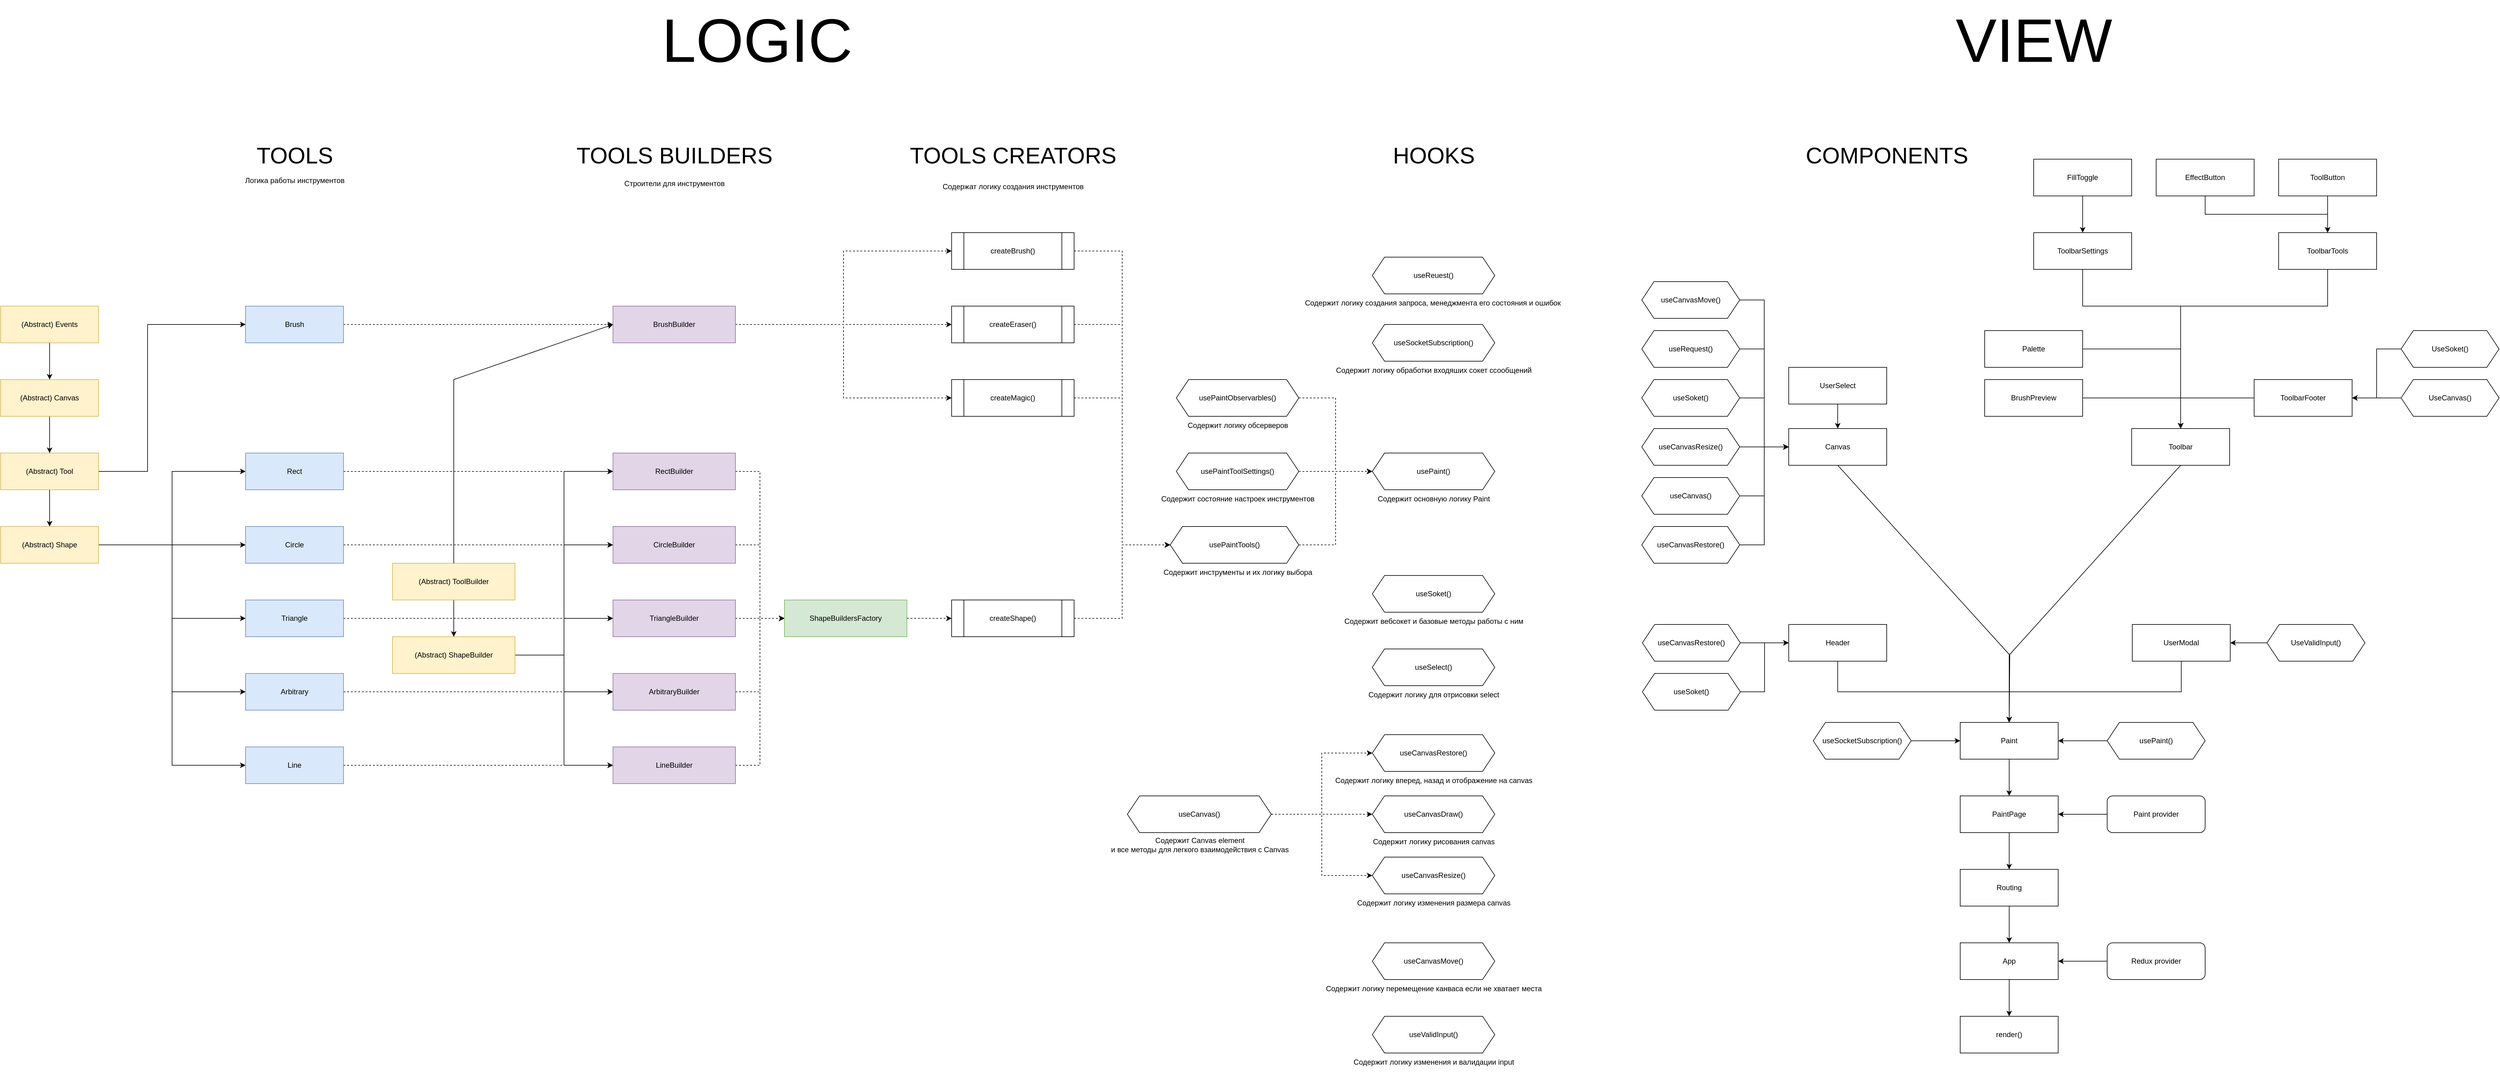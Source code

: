 <mxfile version="21.1.2" type="device">
  <diagram id="FnZsY2ouUx1naVuJApv_" name="Страница 1">
    <mxGraphModel dx="7075" dy="2866" grid="1" gridSize="10" guides="1" tooltips="1" connect="1" arrows="1" fold="1" page="1" pageScale="1" pageWidth="827" pageHeight="1169" math="0" shadow="0">
      <root>
        <mxCell id="0" />
        <mxCell id="1" parent="0" />
        <mxCell id="IbeQ15tzsARgZr68g3Qt-141" style="edgeStyle=orthogonalEdgeStyle;rounded=0;orthogonalLoop=1;jettySize=auto;html=1;exitX=1;exitY=0.5;exitDx=0;exitDy=0;entryX=0;entryY=0.5;entryDx=0;entryDy=0;dashed=1;" parent="1" source="IbeQ15tzsARgZr68g3Qt-127" target="IbeQ15tzsARgZr68g3Qt-86" edge="1">
          <mxGeometry relative="1" as="geometry" />
        </mxCell>
        <mxCell id="IbeQ15tzsARgZr68g3Qt-138" style="edgeStyle=orthogonalEdgeStyle;rounded=0;orthogonalLoop=1;jettySize=auto;html=1;entryX=0;entryY=0.5;entryDx=0;entryDy=0;dashed=1;" parent="1" source="IbeQ15tzsARgZr68g3Qt-126" target="IbeQ15tzsARgZr68g3Qt-77" edge="1">
          <mxGeometry relative="1" as="geometry" />
        </mxCell>
        <mxCell id="cklBy7s0651ejE6oJS3A-5" style="edgeStyle=orthogonalEdgeStyle;rounded=0;orthogonalLoop=1;jettySize=auto;html=1;entryX=0.5;entryY=0;entryDx=0;entryDy=0;" parent="1" source="cklBy7s0651ejE6oJS3A-1" target="cklBy7s0651ejE6oJS3A-4" edge="1">
          <mxGeometry relative="1" as="geometry" />
        </mxCell>
        <mxCell id="cklBy7s0651ejE6oJS3A-1" value="App" style="rounded=0;whiteSpace=wrap;html=1;" parent="1" vertex="1">
          <mxGeometry x="-520" y="920" width="160" height="60" as="geometry" />
        </mxCell>
        <mxCell id="cklBy7s0651ejE6oJS3A-4" value="render()" style="rounded=0;whiteSpace=wrap;html=1;" parent="1" vertex="1">
          <mxGeometry x="-520" y="1040" width="160" height="60" as="geometry" />
        </mxCell>
        <mxCell id="cklBy7s0651ejE6oJS3A-7" style="edgeStyle=orthogonalEdgeStyle;rounded=0;orthogonalLoop=1;jettySize=auto;html=1;entryX=0.5;entryY=0;entryDx=0;entryDy=0;" parent="1" source="cklBy7s0651ejE6oJS3A-6" target="cklBy7s0651ejE6oJS3A-1" edge="1">
          <mxGeometry relative="1" as="geometry" />
        </mxCell>
        <mxCell id="cklBy7s0651ejE6oJS3A-6" value="Routing" style="rounded=0;whiteSpace=wrap;html=1;" parent="1" vertex="1">
          <mxGeometry x="-520" y="800" width="160" height="60" as="geometry" />
        </mxCell>
        <mxCell id="cklBy7s0651ejE6oJS3A-9" style="edgeStyle=orthogonalEdgeStyle;rounded=0;orthogonalLoop=1;jettySize=auto;html=1;entryX=0.5;entryY=0;entryDx=0;entryDy=0;" parent="1" source="cklBy7s0651ejE6oJS3A-8" target="cklBy7s0651ejE6oJS3A-6" edge="1">
          <mxGeometry relative="1" as="geometry" />
        </mxCell>
        <mxCell id="cklBy7s0651ejE6oJS3A-8" value="PaintPage" style="rounded=0;whiteSpace=wrap;html=1;" parent="1" vertex="1">
          <mxGeometry x="-520" y="680" width="160" height="60" as="geometry" />
        </mxCell>
        <mxCell id="cklBy7s0651ejE6oJS3A-11" style="edgeStyle=orthogonalEdgeStyle;rounded=0;orthogonalLoop=1;jettySize=auto;html=1;entryX=1;entryY=0.5;entryDx=0;entryDy=0;" parent="1" source="cklBy7s0651ejE6oJS3A-10" target="cklBy7s0651ejE6oJS3A-1" edge="1">
          <mxGeometry relative="1" as="geometry" />
        </mxCell>
        <mxCell id="cklBy7s0651ejE6oJS3A-10" value="Redux provider" style="rounded=1;whiteSpace=wrap;html=1;" parent="1" vertex="1">
          <mxGeometry x="-280" y="920" width="160" height="60" as="geometry" />
        </mxCell>
        <mxCell id="cklBy7s0651ejE6oJS3A-13" style="edgeStyle=orthogonalEdgeStyle;rounded=0;orthogonalLoop=1;jettySize=auto;html=1;entryX=1;entryY=0.5;entryDx=0;entryDy=0;" parent="1" source="cklBy7s0651ejE6oJS3A-12" target="cklBy7s0651ejE6oJS3A-8" edge="1">
          <mxGeometry relative="1" as="geometry" />
        </mxCell>
        <mxCell id="cklBy7s0651ejE6oJS3A-12" value="Paint provider" style="rounded=1;whiteSpace=wrap;html=1;" parent="1" vertex="1">
          <mxGeometry x="-280" y="680" width="160" height="60" as="geometry" />
        </mxCell>
        <mxCell id="cklBy7s0651ejE6oJS3A-18" style="edgeStyle=orthogonalEdgeStyle;rounded=0;orthogonalLoop=1;jettySize=auto;html=1;entryX=0.5;entryY=0;entryDx=0;entryDy=0;" parent="1" source="cklBy7s0651ejE6oJS3A-17" target="cklBy7s0651ejE6oJS3A-8" edge="1">
          <mxGeometry relative="1" as="geometry" />
        </mxCell>
        <mxCell id="cklBy7s0651ejE6oJS3A-17" value="Paint" style="rounded=0;whiteSpace=wrap;html=1;" parent="1" vertex="1">
          <mxGeometry x="-520" y="560" width="160" height="60" as="geometry" />
        </mxCell>
        <mxCell id="cklBy7s0651ejE6oJS3A-21" style="edgeStyle=orthogonalEdgeStyle;rounded=0;orthogonalLoop=1;jettySize=auto;html=1;entryX=1;entryY=0.5;entryDx=0;entryDy=0;" parent="1" source="cklBy7s0651ejE6oJS3A-20" target="cklBy7s0651ejE6oJS3A-17" edge="1">
          <mxGeometry relative="1" as="geometry" />
        </mxCell>
        <mxCell id="cklBy7s0651ejE6oJS3A-20" value="usePaint()" style="shape=hexagon;perimeter=hexagonPerimeter2;whiteSpace=wrap;html=1;fixedSize=1;" parent="1" vertex="1">
          <mxGeometry x="-280" y="560" width="160" height="60" as="geometry" />
        </mxCell>
        <mxCell id="cklBy7s0651ejE6oJS3A-28" style="edgeStyle=orthogonalEdgeStyle;rounded=0;orthogonalLoop=1;jettySize=auto;html=1;exitX=0.5;exitY=1;exitDx=0;exitDy=0;entryX=0.5;entryY=0;entryDx=0;entryDy=0;" parent="1" source="cklBy7s0651ejE6oJS3A-22" target="cklBy7s0651ejE6oJS3A-17" edge="1">
          <mxGeometry relative="1" as="geometry" />
        </mxCell>
        <mxCell id="cklBy7s0651ejE6oJS3A-22" value="Header" style="rounded=0;whiteSpace=wrap;html=1;" parent="1" vertex="1">
          <mxGeometry x="-800" y="400" width="160" height="60" as="geometry" />
        </mxCell>
        <mxCell id="cklBy7s0651ejE6oJS3A-23" value="Canvas" style="rounded=0;whiteSpace=wrap;html=1;" parent="1" vertex="1">
          <mxGeometry x="-800" y="80" width="160" height="60" as="geometry" />
        </mxCell>
        <mxCell id="cklBy7s0651ejE6oJS3A-24" value="Toolbar" style="rounded=0;whiteSpace=wrap;html=1;" parent="1" vertex="1">
          <mxGeometry x="-240" y="80" width="160" height="60" as="geometry" />
        </mxCell>
        <mxCell id="cklBy7s0651ejE6oJS3A-31" style="edgeStyle=orthogonalEdgeStyle;rounded=0;orthogonalLoop=1;jettySize=auto;html=1;exitX=0.5;exitY=1;exitDx=0;exitDy=0;entryX=0.5;entryY=0;entryDx=0;entryDy=0;" parent="1" source="cklBy7s0651ejE6oJS3A-25" target="cklBy7s0651ejE6oJS3A-17" edge="1">
          <mxGeometry relative="1" as="geometry" />
        </mxCell>
        <mxCell id="cklBy7s0651ejE6oJS3A-25" value="UserModal" style="rounded=0;whiteSpace=wrap;html=1;" parent="1" vertex="1">
          <mxGeometry x="-239" y="400" width="160" height="60" as="geometry" />
        </mxCell>
        <mxCell id="cklBy7s0651ejE6oJS3A-33" style="edgeStyle=orthogonalEdgeStyle;rounded=0;orthogonalLoop=1;jettySize=auto;html=1;exitX=1;exitY=0.5;exitDx=0;exitDy=0;entryX=0;entryY=0.5;entryDx=0;entryDy=0;" parent="1" source="cklBy7s0651ejE6oJS3A-32" target="cklBy7s0651ejE6oJS3A-22" edge="1">
          <mxGeometry relative="1" as="geometry" />
        </mxCell>
        <mxCell id="cklBy7s0651ejE6oJS3A-32" value="useSoket()" style="shape=hexagon;perimeter=hexagonPerimeter2;whiteSpace=wrap;html=1;fixedSize=1;" parent="1" vertex="1">
          <mxGeometry x="-1039" y="480" width="160" height="60" as="geometry" />
        </mxCell>
        <mxCell id="cklBy7s0651ejE6oJS3A-36" style="edgeStyle=orthogonalEdgeStyle;rounded=0;orthogonalLoop=1;jettySize=auto;html=1;exitX=1;exitY=0.5;exitDx=0;exitDy=0;entryX=0;entryY=0.5;entryDx=0;entryDy=0;" parent="1" source="cklBy7s0651ejE6oJS3A-35" target="cklBy7s0651ejE6oJS3A-22" edge="1">
          <mxGeometry relative="1" as="geometry" />
        </mxCell>
        <mxCell id="cklBy7s0651ejE6oJS3A-35" value="useCanvasRestore()" style="shape=hexagon;perimeter=hexagonPerimeter2;whiteSpace=wrap;html=1;fixedSize=1;" parent="1" vertex="1">
          <mxGeometry x="-1039" y="400" width="160" height="60" as="geometry" />
        </mxCell>
        <mxCell id="cklBy7s0651ejE6oJS3A-40" style="edgeStyle=orthogonalEdgeStyle;rounded=0;orthogonalLoop=1;jettySize=auto;html=1;exitX=0;exitY=0.5;exitDx=0;exitDy=0;entryX=1;entryY=0.5;entryDx=0;entryDy=0;" parent="1" source="cklBy7s0651ejE6oJS3A-39" target="cklBy7s0651ejE6oJS3A-25" edge="1">
          <mxGeometry relative="1" as="geometry" />
        </mxCell>
        <mxCell id="cklBy7s0651ejE6oJS3A-39" value="UseValidInput()" style="shape=hexagon;perimeter=hexagonPerimeter2;whiteSpace=wrap;html=1;fixedSize=1;" parent="1" vertex="1">
          <mxGeometry x="-19" y="400" width="160" height="60" as="geometry" />
        </mxCell>
        <mxCell id="cklBy7s0651ejE6oJS3A-43" value="useSoket()" style="shape=hexagon;perimeter=hexagonPerimeter2;whiteSpace=wrap;html=1;fixedSize=1;" parent="1" vertex="1">
          <mxGeometry x="-1480" y="320" width="200" height="60" as="geometry" />
        </mxCell>
        <mxCell id="cklBy7s0651ejE6oJS3A-45" value="Содержит вебсокет и базовые методы работы с ним" style="text;html=1;align=center;verticalAlign=middle;resizable=0;points=[];autosize=1;strokeColor=none;fillColor=none;" parent="1" vertex="1">
          <mxGeometry x="-1540" y="380" width="320" height="30" as="geometry" />
        </mxCell>
        <mxCell id="cklBy7s0651ejE6oJS3A-55" style="edgeStyle=orthogonalEdgeStyle;rounded=0;orthogonalLoop=1;jettySize=auto;html=1;exitX=1;exitY=0.5;exitDx=0;exitDy=0;entryX=0;entryY=0.5;entryDx=0;entryDy=0;dashed=1;" parent="1" source="cklBy7s0651ejE6oJS3A-46" target="cklBy7s0651ejE6oJS3A-49" edge="1">
          <mxGeometry relative="1" as="geometry" />
        </mxCell>
        <mxCell id="cklBy7s0651ejE6oJS3A-56" style="edgeStyle=orthogonalEdgeStyle;rounded=0;orthogonalLoop=1;jettySize=auto;html=1;exitX=1;exitY=0.5;exitDx=0;exitDy=0;entryX=0;entryY=0.5;entryDx=0;entryDy=0;dashed=1;" parent="1" source="cklBy7s0651ejE6oJS3A-46" target="cklBy7s0651ejE6oJS3A-51" edge="1">
          <mxGeometry relative="1" as="geometry" />
        </mxCell>
        <mxCell id="cklBy7s0651ejE6oJS3A-57" style="edgeStyle=orthogonalEdgeStyle;rounded=0;orthogonalLoop=1;jettySize=auto;html=1;exitX=1;exitY=0.5;exitDx=0;exitDy=0;entryX=0;entryY=0.5;entryDx=0;entryDy=0;dashed=1;" parent="1" source="cklBy7s0651ejE6oJS3A-46" target="cklBy7s0651ejE6oJS3A-53" edge="1">
          <mxGeometry relative="1" as="geometry" />
        </mxCell>
        <mxCell id="cklBy7s0651ejE6oJS3A-46" value="useCanvas()" style="shape=hexagon;perimeter=hexagonPerimeter2;whiteSpace=wrap;html=1;fixedSize=1;" parent="1" vertex="1">
          <mxGeometry x="-1880" y="680" width="235" height="60" as="geometry" />
        </mxCell>
        <mxCell id="cklBy7s0651ejE6oJS3A-47" value="Содержит Canvas element&lt;br&gt;и все методы для легкого взаимодействия с Canvas" style="text;html=1;align=center;verticalAlign=middle;resizable=0;points=[];autosize=1;strokeColor=none;fillColor=none;" parent="1" vertex="1">
          <mxGeometry x="-1917.5" y="740" width="310" height="40" as="geometry" />
        </mxCell>
        <mxCell id="cklBy7s0651ejE6oJS3A-49" value="useCanvasRestore()" style="shape=hexagon;perimeter=hexagonPerimeter2;whiteSpace=wrap;html=1;fixedSize=1;" parent="1" vertex="1">
          <mxGeometry x="-1480" y="580" width="200" height="60" as="geometry" />
        </mxCell>
        <mxCell id="cklBy7s0651ejE6oJS3A-50" value="Содержит логику вперед, назад и отображение на canvas" style="text;html=1;align=center;verticalAlign=middle;resizable=0;points=[];autosize=1;strokeColor=none;fillColor=none;" parent="1" vertex="1">
          <mxGeometry x="-1555" y="640" width="350" height="30" as="geometry" />
        </mxCell>
        <mxCell id="cklBy7s0651ejE6oJS3A-51" value="useCanvasDraw()" style="shape=hexagon;perimeter=hexagonPerimeter2;whiteSpace=wrap;html=1;fixedSize=1;" parent="1" vertex="1">
          <mxGeometry x="-1480" y="680" width="200" height="60" as="geometry" />
        </mxCell>
        <mxCell id="cklBy7s0651ejE6oJS3A-52" value="Содержит логику рисования canvas" style="text;html=1;align=center;verticalAlign=middle;resizable=0;points=[];autosize=1;strokeColor=none;fillColor=none;" parent="1" vertex="1">
          <mxGeometry x="-1490" y="740" width="220" height="30" as="geometry" />
        </mxCell>
        <mxCell id="cklBy7s0651ejE6oJS3A-53" value="useCanvasResize()" style="shape=hexagon;perimeter=hexagonPerimeter2;whiteSpace=wrap;html=1;fixedSize=1;" parent="1" vertex="1">
          <mxGeometry x="-1480" y="780" width="200" height="60" as="geometry" />
        </mxCell>
        <mxCell id="cklBy7s0651ejE6oJS3A-54" value="Содержит логику изменения размера canvas" style="text;html=1;align=center;verticalAlign=middle;resizable=0;points=[];autosize=1;strokeColor=none;fillColor=none;" parent="1" vertex="1">
          <mxGeometry x="-1515" y="840" width="270" height="30" as="geometry" />
        </mxCell>
        <mxCell id="cklBy7s0651ejE6oJS3A-58" value="useCanvasMove()" style="shape=hexagon;perimeter=hexagonPerimeter2;whiteSpace=wrap;html=1;fixedSize=1;" parent="1" vertex="1">
          <mxGeometry x="-1480" y="920" width="200" height="60" as="geometry" />
        </mxCell>
        <mxCell id="cklBy7s0651ejE6oJS3A-59" value="Содержит логику перемещение канваса если не хватает места" style="text;html=1;align=center;verticalAlign=middle;resizable=0;points=[];autosize=1;strokeColor=none;fillColor=none;" parent="1" vertex="1">
          <mxGeometry x="-1570" y="980" width="380" height="30" as="geometry" />
        </mxCell>
        <mxCell id="cklBy7s0651ejE6oJS3A-60" value="useSelect()" style="shape=hexagon;perimeter=hexagonPerimeter2;whiteSpace=wrap;html=1;fixedSize=1;" parent="1" vertex="1">
          <mxGeometry x="-1480" y="440" width="200" height="60" as="geometry" />
        </mxCell>
        <mxCell id="cklBy7s0651ejE6oJS3A-61" value="Содержит логику для отрисовки select" style="text;html=1;align=center;verticalAlign=middle;resizable=0;points=[];autosize=1;strokeColor=none;fillColor=none;" parent="1" vertex="1">
          <mxGeometry x="-1500" y="500" width="240" height="30" as="geometry" />
        </mxCell>
        <mxCell id="IbeQ15tzsARgZr68g3Qt-2" value="usePaint()" style="shape=hexagon;perimeter=hexagonPerimeter2;whiteSpace=wrap;html=1;fixedSize=1;" parent="1" vertex="1">
          <mxGeometry x="-1480" y="120" width="200" height="60" as="geometry" />
        </mxCell>
        <mxCell id="IbeQ15tzsARgZr68g3Qt-11" style="edgeStyle=orthogonalEdgeStyle;rounded=0;orthogonalLoop=1;jettySize=auto;html=1;exitX=1;exitY=0.5;exitDx=0;exitDy=0;entryX=0;entryY=0.5;entryDx=0;entryDy=0;dashed=1;" parent="1" source="IbeQ15tzsARgZr68g3Qt-4" target="IbeQ15tzsARgZr68g3Qt-2" edge="1">
          <mxGeometry relative="1" as="geometry" />
        </mxCell>
        <mxCell id="IbeQ15tzsARgZr68g3Qt-4" value="usePaintTools()" style="shape=hexagon;perimeter=hexagonPerimeter2;whiteSpace=wrap;html=1;fixedSize=1;" parent="1" vertex="1">
          <mxGeometry x="-1810" y="240" width="210" height="60" as="geometry" />
        </mxCell>
        <mxCell id="IbeQ15tzsARgZr68g3Qt-5" value="Содержит инструменты и их логику выбора" style="text;html=1;align=center;verticalAlign=middle;resizable=0;points=[];autosize=1;strokeColor=none;fillColor=none;" parent="1" vertex="1">
          <mxGeometry x="-1835" y="300" width="270" height="30" as="geometry" />
        </mxCell>
        <mxCell id="IbeQ15tzsARgZr68g3Qt-9" style="edgeStyle=orthogonalEdgeStyle;rounded=0;orthogonalLoop=1;jettySize=auto;html=1;exitX=1;exitY=0.5;exitDx=0;exitDy=0;entryX=0;entryY=0.5;entryDx=0;entryDy=0;dashed=1;" parent="1" source="IbeQ15tzsARgZr68g3Qt-6" target="IbeQ15tzsARgZr68g3Qt-2" edge="1">
          <mxGeometry relative="1" as="geometry" />
        </mxCell>
        <mxCell id="IbeQ15tzsARgZr68g3Qt-6" value="usePaintObservarbles()" style="shape=hexagon;perimeter=hexagonPerimeter2;whiteSpace=wrap;html=1;fixedSize=1;" parent="1" vertex="1">
          <mxGeometry x="-1800" width="200" height="60" as="geometry" />
        </mxCell>
        <mxCell id="IbeQ15tzsARgZr68g3Qt-10" style="edgeStyle=orthogonalEdgeStyle;rounded=0;orthogonalLoop=1;jettySize=auto;html=1;exitX=1;exitY=0.5;exitDx=0;exitDy=0;entryX=0;entryY=0.5;entryDx=0;entryDy=0;dashed=1;" parent="1" source="IbeQ15tzsARgZr68g3Qt-7" target="IbeQ15tzsARgZr68g3Qt-2" edge="1">
          <mxGeometry relative="1" as="geometry" />
        </mxCell>
        <mxCell id="IbeQ15tzsARgZr68g3Qt-7" value="usePaintToolSettings()" style="shape=hexagon;perimeter=hexagonPerimeter2;whiteSpace=wrap;html=1;fixedSize=1;" parent="1" vertex="1">
          <mxGeometry x="-1800" y="120" width="200" height="60" as="geometry" />
        </mxCell>
        <mxCell id="IbeQ15tzsARgZr68g3Qt-8" value="Содержит основную логику Paint" style="text;html=1;align=center;verticalAlign=middle;resizable=0;points=[];autosize=1;strokeColor=none;fillColor=none;" parent="1" vertex="1">
          <mxGeometry x="-1485" y="180" width="210" height="30" as="geometry" />
        </mxCell>
        <mxCell id="IbeQ15tzsARgZr68g3Qt-12" value="Содержит логику обсерверов" style="text;html=1;align=center;verticalAlign=middle;resizable=0;points=[];autosize=1;strokeColor=none;fillColor=none;" parent="1" vertex="1">
          <mxGeometry x="-1795" y="60" width="190" height="30" as="geometry" />
        </mxCell>
        <mxCell id="IbeQ15tzsARgZr68g3Qt-13" value="Содержит состояние настроек инструментов" style="text;html=1;align=center;verticalAlign=middle;resizable=0;points=[];autosize=1;strokeColor=none;fillColor=none;" parent="1" vertex="1">
          <mxGeometry x="-1835" y="180" width="270" height="30" as="geometry" />
        </mxCell>
        <mxCell id="IbeQ15tzsARgZr68g3Qt-23" style="edgeStyle=orthogonalEdgeStyle;rounded=0;orthogonalLoop=1;jettySize=auto;html=1;exitX=1;exitY=0.5;exitDx=0;exitDy=0;entryX=0;entryY=0.5;entryDx=0;entryDy=0;dashed=1;" parent="1" source="IbeQ15tzsARgZr68g3Qt-43" target="IbeQ15tzsARgZr68g3Qt-4" edge="1">
          <mxGeometry relative="1" as="geometry">
            <mxPoint x="-2280.0" y="-210" as="sourcePoint" />
          </mxGeometry>
        </mxCell>
        <mxCell id="IbeQ15tzsARgZr68g3Qt-15" value="&lt;font style=&quot;font-size: 37px;&quot;&gt;TOOLS CREATORS&lt;/font&gt;" style="text;html=1;align=center;verticalAlign=middle;resizable=0;points=[];autosize=1;strokeColor=none;fillColor=none;" parent="1" vertex="1">
          <mxGeometry x="-2247" y="-395" width="360" height="60" as="geometry" />
        </mxCell>
        <mxCell id="IbeQ15tzsARgZr68g3Qt-29" style="edgeStyle=orthogonalEdgeStyle;rounded=0;orthogonalLoop=1;jettySize=auto;html=1;exitX=1;exitY=0.5;exitDx=0;exitDy=0;entryX=0;entryY=0.5;entryDx=0;entryDy=0;dashed=1;" parent="1" source="IbeQ15tzsARgZr68g3Qt-45" target="IbeQ15tzsARgZr68g3Qt-4" edge="1">
          <mxGeometry relative="1" as="geometry">
            <mxPoint x="-2280" y="30" as="sourcePoint" />
          </mxGeometry>
        </mxCell>
        <mxCell id="IbeQ15tzsARgZr68g3Qt-30" style="edgeStyle=orthogonalEdgeStyle;rounded=0;orthogonalLoop=1;jettySize=auto;html=1;exitX=1;exitY=0.5;exitDx=0;exitDy=0;entryX=0;entryY=0.5;entryDx=0;entryDy=0;dashed=1;" parent="1" source="IbeQ15tzsARgZr68g3Qt-44" target="IbeQ15tzsARgZr68g3Qt-4" edge="1">
          <mxGeometry relative="1" as="geometry">
            <mxPoint x="-2280" y="-90" as="sourcePoint" />
          </mxGeometry>
        </mxCell>
        <mxCell id="IbeQ15tzsARgZr68g3Qt-34" value="Содержат логику создания инструментов" style="text;html=1;align=center;verticalAlign=middle;resizable=0;points=[];autosize=1;strokeColor=none;fillColor=none;" parent="1" vertex="1">
          <mxGeometry x="-2192" y="-330" width="250" height="30" as="geometry" />
        </mxCell>
        <mxCell id="IbeQ15tzsARgZr68g3Qt-38" style="edgeStyle=orthogonalEdgeStyle;rounded=0;orthogonalLoop=1;jettySize=auto;html=1;exitX=1;exitY=0.5;exitDx=0;exitDy=0;entryX=0;entryY=0.5;entryDx=0;entryDy=0;dashed=1;" parent="1" source="IbeQ15tzsARgZr68g3Qt-47" target="IbeQ15tzsARgZr68g3Qt-44" edge="1">
          <mxGeometry relative="1" as="geometry">
            <mxPoint x="-3010" y="-90" as="sourcePoint" />
            <mxPoint x="-2680" y="-90" as="targetPoint" />
          </mxGeometry>
        </mxCell>
        <mxCell id="IbeQ15tzsARgZr68g3Qt-39" style="edgeStyle=orthogonalEdgeStyle;rounded=0;orthogonalLoop=1;jettySize=auto;html=1;exitX=1;exitY=0.5;exitDx=0;exitDy=0;entryX=0;entryY=0.5;entryDx=0;entryDy=0;dashed=1;" parent="1" source="IbeQ15tzsARgZr68g3Qt-47" target="IbeQ15tzsARgZr68g3Qt-43" edge="1">
          <mxGeometry relative="1" as="geometry">
            <mxPoint x="-3010" y="-90" as="sourcePoint" />
            <mxPoint x="-2680" y="-210" as="targetPoint" />
          </mxGeometry>
        </mxCell>
        <mxCell id="IbeQ15tzsARgZr68g3Qt-43" value="createBrush()" style="shape=process;whiteSpace=wrap;html=1;backgroundOutline=1;" parent="1" vertex="1">
          <mxGeometry x="-2167" y="-240" width="200" height="60" as="geometry" />
        </mxCell>
        <mxCell id="IbeQ15tzsARgZr68g3Qt-44" value="createEraser()" style="shape=process;whiteSpace=wrap;html=1;backgroundOutline=1;" parent="1" vertex="1">
          <mxGeometry x="-2167" y="-120" width="200" height="60" as="geometry" />
        </mxCell>
        <mxCell id="IbeQ15tzsARgZr68g3Qt-45" value="createMagic()" style="shape=process;whiteSpace=wrap;html=1;backgroundOutline=1;" parent="1" vertex="1">
          <mxGeometry x="-2167" width="200" height="60" as="geometry" />
        </mxCell>
        <mxCell id="IbeQ15tzsARgZr68g3Qt-95" style="edgeStyle=orthogonalEdgeStyle;rounded=0;orthogonalLoop=1;jettySize=auto;html=1;exitX=1;exitY=0.5;exitDx=0;exitDy=0;entryX=0;entryY=0.5;entryDx=0;entryDy=0;dashed=1;" parent="1" source="IbeQ15tzsARgZr68g3Qt-47" target="IbeQ15tzsARgZr68g3Qt-45" edge="1">
          <mxGeometry relative="1" as="geometry" />
        </mxCell>
        <mxCell id="IbeQ15tzsARgZr68g3Qt-47" value="BrushBuilder" style="rounded=0;whiteSpace=wrap;html=1;fillColor=#e1d5e7;strokeColor=#9673a6;" parent="1" vertex="1">
          <mxGeometry x="-2720" y="-120" width="200" height="60" as="geometry" />
        </mxCell>
        <mxCell id="IbeQ15tzsARgZr68g3Qt-50" value="&lt;font style=&quot;font-size: 37px;&quot;&gt;TOOLS BUILDERS&lt;/font&gt;" style="text;html=1;align=center;verticalAlign=middle;resizable=0;points=[];autosize=1;strokeColor=none;fillColor=none;" parent="1" vertex="1">
          <mxGeometry x="-2790" y="-395" width="340" height="60" as="geometry" />
        </mxCell>
        <mxCell id="IbeQ15tzsARgZr68g3Qt-58" style="edgeStyle=orthogonalEdgeStyle;rounded=0;orthogonalLoop=1;jettySize=auto;html=1;entryX=0;entryY=0.5;entryDx=0;entryDy=0;dashed=1;exitX=1;exitY=0.5;exitDx=0;exitDy=0;" parent="1" source="IbeQ15tzsARgZr68g3Qt-107" target="IbeQ15tzsARgZr68g3Qt-47" edge="1">
          <mxGeometry relative="1" as="geometry">
            <mxPoint x="-3920" y="-60" as="sourcePoint" />
          </mxGeometry>
        </mxCell>
        <mxCell id="IbeQ15tzsARgZr68g3Qt-59" value="&lt;font style=&quot;font-size: 37px;&quot;&gt;TOOLS&lt;/font&gt;" style="text;html=1;align=center;verticalAlign=middle;resizable=0;points=[];autosize=1;strokeColor=none;fillColor=none;" parent="1" vertex="1">
          <mxGeometry x="-3315" y="-395" width="150" height="60" as="geometry" />
        </mxCell>
        <mxCell id="IbeQ15tzsARgZr68g3Qt-99" style="edgeStyle=orthogonalEdgeStyle;rounded=0;orthogonalLoop=1;jettySize=auto;html=1;exitX=1;exitY=0.5;exitDx=0;exitDy=0;entryX=0;entryY=0.5;entryDx=0;entryDy=0;dashed=1;" parent="1" source="IbeQ15tzsARgZr68g3Qt-105" target="IbeQ15tzsARgZr68g3Qt-4" edge="1">
          <mxGeometry relative="1" as="geometry">
            <mxPoint x="-2280" y="390" as="sourcePoint" />
          </mxGeometry>
        </mxCell>
        <mxCell id="IbeQ15tzsARgZr68g3Qt-71" style="edgeStyle=orthogonalEdgeStyle;rounded=0;orthogonalLoop=1;jettySize=auto;html=1;exitX=1;exitY=0.5;exitDx=0;exitDy=0;entryX=0;entryY=0.5;entryDx=0;entryDy=0;dashed=1;" parent="1" source="IbeQ15tzsARgZr68g3Qt-61" target="IbeQ15tzsARgZr68g3Qt-104" edge="1">
          <mxGeometry relative="1" as="geometry">
            <mxPoint x="-2340" y="390" as="targetPoint" />
          </mxGeometry>
        </mxCell>
        <mxCell id="IbeQ15tzsARgZr68g3Qt-61" value="RectBuilder" style="rounded=0;whiteSpace=wrap;html=1;fillColor=#e1d5e7;strokeColor=#9673a6;" parent="1" vertex="1">
          <mxGeometry x="-2720" y="120" width="200" height="60" as="geometry" />
        </mxCell>
        <mxCell id="IbeQ15tzsARgZr68g3Qt-121" style="edgeStyle=orthogonalEdgeStyle;rounded=0;orthogonalLoop=1;jettySize=auto;html=1;" parent="1" source="IbeQ15tzsARgZr68g3Qt-62" target="IbeQ15tzsARgZr68g3Qt-64" edge="1">
          <mxGeometry relative="1" as="geometry" />
        </mxCell>
        <mxCell id="IbeQ15tzsARgZr68g3Qt-62" value="(Abstract) ToolBuilder" style="rounded=0;whiteSpace=wrap;html=1;fillColor=#fff2cc;strokeColor=#d6b656;" parent="1" vertex="1">
          <mxGeometry x="-3080" y="300" width="200" height="60" as="geometry" />
        </mxCell>
        <mxCell id="IbeQ15tzsARgZr68g3Qt-84" style="edgeStyle=orthogonalEdgeStyle;rounded=0;orthogonalLoop=1;jettySize=auto;html=1;exitX=1;exitY=0.5;exitDx=0;exitDy=0;entryX=0;entryY=0.5;entryDx=0;entryDy=0;" parent="1" source="IbeQ15tzsARgZr68g3Qt-64" target="IbeQ15tzsARgZr68g3Qt-61" edge="1">
          <mxGeometry relative="1" as="geometry" />
        </mxCell>
        <mxCell id="IbeQ15tzsARgZr68g3Qt-85" style="edgeStyle=orthogonalEdgeStyle;rounded=0;orthogonalLoop=1;jettySize=auto;html=1;exitX=1;exitY=0.5;exitDx=0;exitDy=0;entryX=0;entryY=0.5;entryDx=0;entryDy=0;" parent="1" source="IbeQ15tzsARgZr68g3Qt-64" target="IbeQ15tzsARgZr68g3Qt-77" edge="1">
          <mxGeometry relative="1" as="geometry" />
        </mxCell>
        <mxCell id="IbeQ15tzsARgZr68g3Qt-89" style="edgeStyle=orthogonalEdgeStyle;rounded=0;orthogonalLoop=1;jettySize=auto;html=1;exitX=1;exitY=0.5;exitDx=0;exitDy=0;entryX=0;entryY=0.5;entryDx=0;entryDy=0;" parent="1" source="IbeQ15tzsARgZr68g3Qt-64" target="IbeQ15tzsARgZr68g3Qt-86" edge="1">
          <mxGeometry relative="1" as="geometry" />
        </mxCell>
        <mxCell id="IbeQ15tzsARgZr68g3Qt-90" style="edgeStyle=orthogonalEdgeStyle;rounded=0;orthogonalLoop=1;jettySize=auto;html=1;exitX=1;exitY=0.5;exitDx=0;exitDy=0;entryX=0;entryY=0.5;entryDx=0;entryDy=0;" parent="1" source="IbeQ15tzsARgZr68g3Qt-64" target="IbeQ15tzsARgZr68g3Qt-87" edge="1">
          <mxGeometry relative="1" as="geometry" />
        </mxCell>
        <mxCell id="IbeQ15tzsARgZr68g3Qt-91" style="edgeStyle=orthogonalEdgeStyle;rounded=0;orthogonalLoop=1;jettySize=auto;html=1;exitX=1;exitY=0.5;exitDx=0;exitDy=0;entryX=0;entryY=0.5;entryDx=0;entryDy=0;" parent="1" source="IbeQ15tzsARgZr68g3Qt-64" target="IbeQ15tzsARgZr68g3Qt-88" edge="1">
          <mxGeometry relative="1" as="geometry" />
        </mxCell>
        <mxCell id="IbeQ15tzsARgZr68g3Qt-64" value="(Abstract) ShapeBuilder" style="rounded=0;whiteSpace=wrap;html=1;fillColor=#fff2cc;strokeColor=#d6b656;" parent="1" vertex="1">
          <mxGeometry x="-3080" y="420" width="200" height="60" as="geometry" />
        </mxCell>
        <mxCell id="IbeQ15tzsARgZr68g3Qt-103" style="edgeStyle=orthogonalEdgeStyle;rounded=0;orthogonalLoop=1;jettySize=auto;html=1;exitX=1;exitY=0.5;exitDx=0;exitDy=0;entryX=0;entryY=0.5;entryDx=0;entryDy=0;dashed=1;" parent="1" source="IbeQ15tzsARgZr68g3Qt-77" target="IbeQ15tzsARgZr68g3Qt-104" edge="1">
          <mxGeometry relative="1" as="geometry">
            <mxPoint x="-2340" y="390" as="targetPoint" />
          </mxGeometry>
        </mxCell>
        <mxCell id="IbeQ15tzsARgZr68g3Qt-77" value="CircleBuilder" style="rounded=0;whiteSpace=wrap;html=1;fillColor=#e1d5e7;strokeColor=#9673a6;" parent="1" vertex="1">
          <mxGeometry x="-2720" y="240" width="200" height="60" as="geometry" />
        </mxCell>
        <mxCell id="IbeQ15tzsARgZr68g3Qt-92" style="edgeStyle=orthogonalEdgeStyle;rounded=0;orthogonalLoop=1;jettySize=auto;html=1;exitX=1;exitY=0.5;exitDx=0;exitDy=0;entryX=0;entryY=0.5;entryDx=0;entryDy=0;dashed=1;" parent="1" source="IbeQ15tzsARgZr68g3Qt-86" target="IbeQ15tzsARgZr68g3Qt-104" edge="1">
          <mxGeometry relative="1" as="geometry">
            <mxPoint x="-2340" y="390" as="targetPoint" />
          </mxGeometry>
        </mxCell>
        <mxCell id="IbeQ15tzsARgZr68g3Qt-86" value="TriangleBuilder" style="rounded=0;whiteSpace=wrap;html=1;fillColor=#e1d5e7;strokeColor=#9673a6;" parent="1" vertex="1">
          <mxGeometry x="-2720" y="360" width="200" height="60" as="geometry" />
        </mxCell>
        <mxCell id="IbeQ15tzsARgZr68g3Qt-102" style="edgeStyle=orthogonalEdgeStyle;rounded=0;orthogonalLoop=1;jettySize=auto;html=1;exitX=1;exitY=0.5;exitDx=0;exitDy=0;entryX=0;entryY=0.5;entryDx=0;entryDy=0;dashed=1;" parent="1" source="IbeQ15tzsARgZr68g3Qt-87" target="IbeQ15tzsARgZr68g3Qt-104" edge="1">
          <mxGeometry relative="1" as="geometry">
            <mxPoint x="-2340" y="390" as="targetPoint" />
          </mxGeometry>
        </mxCell>
        <mxCell id="IbeQ15tzsARgZr68g3Qt-87" value="ArbitraryBuilder" style="rounded=0;whiteSpace=wrap;html=1;fillColor=#e1d5e7;strokeColor=#9673a6;" parent="1" vertex="1">
          <mxGeometry x="-2720" y="480" width="200" height="60" as="geometry" />
        </mxCell>
        <mxCell id="IbeQ15tzsARgZr68g3Qt-101" style="edgeStyle=orthogonalEdgeStyle;rounded=0;orthogonalLoop=1;jettySize=auto;html=1;exitX=1;exitY=0.5;exitDx=0;exitDy=0;entryX=0;entryY=0.5;entryDx=0;entryDy=0;dashed=1;" parent="1" source="IbeQ15tzsARgZr68g3Qt-88" target="IbeQ15tzsARgZr68g3Qt-104" edge="1">
          <mxGeometry relative="1" as="geometry">
            <mxPoint x="-2340" y="390" as="targetPoint" />
          </mxGeometry>
        </mxCell>
        <mxCell id="IbeQ15tzsARgZr68g3Qt-88" value="LineBuilder" style="rounded=0;whiteSpace=wrap;html=1;fillColor=#e1d5e7;strokeColor=#9673a6;" parent="1" vertex="1">
          <mxGeometry x="-2720" y="600" width="200" height="60" as="geometry" />
        </mxCell>
        <mxCell id="IbeQ15tzsARgZr68g3Qt-106" style="edgeStyle=orthogonalEdgeStyle;rounded=0;orthogonalLoop=1;jettySize=auto;html=1;entryX=0;entryY=0.5;entryDx=0;entryDy=0;dashed=1;" parent="1" source="IbeQ15tzsARgZr68g3Qt-104" target="IbeQ15tzsARgZr68g3Qt-105" edge="1">
          <mxGeometry relative="1" as="geometry" />
        </mxCell>
        <mxCell id="IbeQ15tzsARgZr68g3Qt-104" value="ShapeBuildersFactory" style="rounded=0;whiteSpace=wrap;html=1;fillColor=#d5e8d4;strokeColor=#82b366;" parent="1" vertex="1">
          <mxGeometry x="-2440" y="360" width="200" height="60" as="geometry" />
        </mxCell>
        <mxCell id="IbeQ15tzsARgZr68g3Qt-105" value="createShape()" style="shape=process;whiteSpace=wrap;html=1;backgroundOutline=1;" parent="1" vertex="1">
          <mxGeometry x="-2167" y="360" width="200" height="60" as="geometry" />
        </mxCell>
        <mxCell id="IbeQ15tzsARgZr68g3Qt-107" value="Brush" style="rounded=0;whiteSpace=wrap;html=1;fillColor=#dae8fc;strokeColor=#6c8ebf;" parent="1" vertex="1">
          <mxGeometry x="-3320" y="-120" width="160" height="60" as="geometry" />
        </mxCell>
        <mxCell id="IbeQ15tzsARgZr68g3Qt-113" value="" style="endArrow=classic;html=1;rounded=0;exitX=0.5;exitY=0;exitDx=0;exitDy=0;entryX=0;entryY=0.5;entryDx=0;entryDy=0;" parent="1" source="IbeQ15tzsARgZr68g3Qt-62" target="IbeQ15tzsARgZr68g3Qt-47" edge="1">
          <mxGeometry width="50" height="50" relative="1" as="geometry">
            <mxPoint x="-3130" y="190" as="sourcePoint" />
            <mxPoint x="-3080" y="140" as="targetPoint" />
            <Array as="points">
              <mxPoint x="-2980" />
            </Array>
          </mxGeometry>
        </mxCell>
        <mxCell id="IbeQ15tzsARgZr68g3Qt-124" style="edgeStyle=orthogonalEdgeStyle;rounded=0;orthogonalLoop=1;jettySize=auto;html=1;entryX=0.5;entryY=0;entryDx=0;entryDy=0;" parent="1" source="IbeQ15tzsARgZr68g3Qt-114" target="IbeQ15tzsARgZr68g3Qt-115" edge="1">
          <mxGeometry relative="1" as="geometry" />
        </mxCell>
        <mxCell id="IbeQ15tzsARgZr68g3Qt-135" style="edgeStyle=orthogonalEdgeStyle;rounded=0;orthogonalLoop=1;jettySize=auto;html=1;exitX=1;exitY=0.5;exitDx=0;exitDy=0;entryX=0;entryY=0.5;entryDx=0;entryDy=0;" parent="1" source="IbeQ15tzsARgZr68g3Qt-114" target="IbeQ15tzsARgZr68g3Qt-107" edge="1">
          <mxGeometry relative="1" as="geometry">
            <Array as="points">
              <mxPoint x="-3480" y="150" />
              <mxPoint x="-3480" y="-90" />
            </Array>
          </mxGeometry>
        </mxCell>
        <mxCell id="IbeQ15tzsARgZr68g3Qt-114" value="(Abstract) Tool" style="rounded=0;whiteSpace=wrap;html=1;fillColor=#fff2cc;strokeColor=#d6b656;" parent="1" vertex="1">
          <mxGeometry x="-3720" y="120" width="160" height="60" as="geometry" />
        </mxCell>
        <mxCell id="IbeQ15tzsARgZr68g3Qt-131" style="edgeStyle=orthogonalEdgeStyle;rounded=0;orthogonalLoop=1;jettySize=auto;html=1;exitX=1;exitY=0.5;exitDx=0;exitDy=0;entryX=0;entryY=0.5;entryDx=0;entryDy=0;" parent="1" source="IbeQ15tzsARgZr68g3Qt-115" target="IbeQ15tzsARgZr68g3Qt-125" edge="1">
          <mxGeometry relative="1" as="geometry" />
        </mxCell>
        <mxCell id="IbeQ15tzsARgZr68g3Qt-132" style="edgeStyle=orthogonalEdgeStyle;rounded=0;orthogonalLoop=1;jettySize=auto;html=1;exitX=1;exitY=0.5;exitDx=0;exitDy=0;entryX=0;entryY=0.5;entryDx=0;entryDy=0;" parent="1" source="IbeQ15tzsARgZr68g3Qt-115" target="IbeQ15tzsARgZr68g3Qt-127" edge="1">
          <mxGeometry relative="1" as="geometry" />
        </mxCell>
        <mxCell id="IbeQ15tzsARgZr68g3Qt-133" style="edgeStyle=orthogonalEdgeStyle;rounded=0;orthogonalLoop=1;jettySize=auto;html=1;exitX=1;exitY=0.5;exitDx=0;exitDy=0;entryX=0;entryY=0.5;entryDx=0;entryDy=0;" parent="1" source="IbeQ15tzsARgZr68g3Qt-115" target="IbeQ15tzsARgZr68g3Qt-128" edge="1">
          <mxGeometry relative="1" as="geometry" />
        </mxCell>
        <mxCell id="IbeQ15tzsARgZr68g3Qt-134" style="edgeStyle=orthogonalEdgeStyle;rounded=0;orthogonalLoop=1;jettySize=auto;html=1;exitX=1;exitY=0.5;exitDx=0;exitDy=0;entryX=0;entryY=0.5;entryDx=0;entryDy=0;" parent="1" source="IbeQ15tzsARgZr68g3Qt-115" target="IbeQ15tzsARgZr68g3Qt-129" edge="1">
          <mxGeometry relative="1" as="geometry" />
        </mxCell>
        <mxCell id="IbeQ15tzsARgZr68g3Qt-136" style="edgeStyle=orthogonalEdgeStyle;rounded=0;orthogonalLoop=1;jettySize=auto;html=1;exitX=1;exitY=0.5;exitDx=0;exitDy=0;entryX=0;entryY=0.5;entryDx=0;entryDy=0;" parent="1" source="IbeQ15tzsARgZr68g3Qt-115" target="IbeQ15tzsARgZr68g3Qt-126" edge="1">
          <mxGeometry relative="1" as="geometry" />
        </mxCell>
        <mxCell id="IbeQ15tzsARgZr68g3Qt-115" value="(Abstract) Shape" style="rounded=0;whiteSpace=wrap;html=1;fillColor=#fff2cc;strokeColor=#d6b656;" parent="1" vertex="1">
          <mxGeometry x="-3720" y="240" width="160" height="60" as="geometry" />
        </mxCell>
        <mxCell id="IbeQ15tzsARgZr68g3Qt-123" style="edgeStyle=orthogonalEdgeStyle;rounded=0;orthogonalLoop=1;jettySize=auto;html=1;" parent="1" source="IbeQ15tzsARgZr68g3Qt-117" target="IbeQ15tzsARgZr68g3Qt-114" edge="1">
          <mxGeometry relative="1" as="geometry" />
        </mxCell>
        <mxCell id="IbeQ15tzsARgZr68g3Qt-117" value="(Abstract) Canvas" style="rounded=0;whiteSpace=wrap;html=1;fillColor=#fff2cc;strokeColor=#d6b656;" parent="1" vertex="1">
          <mxGeometry x="-3720" width="160" height="60" as="geometry" />
        </mxCell>
        <mxCell id="IbeQ15tzsARgZr68g3Qt-122" style="edgeStyle=orthogonalEdgeStyle;rounded=0;orthogonalLoop=1;jettySize=auto;html=1;entryX=0.5;entryY=0;entryDx=0;entryDy=0;" parent="1" source="IbeQ15tzsARgZr68g3Qt-119" target="IbeQ15tzsARgZr68g3Qt-117" edge="1">
          <mxGeometry relative="1" as="geometry" />
        </mxCell>
        <mxCell id="IbeQ15tzsARgZr68g3Qt-119" value="(Abstract) Events" style="rounded=0;whiteSpace=wrap;html=1;fillColor=#fff2cc;strokeColor=#d6b656;" parent="1" vertex="1">
          <mxGeometry x="-3720" y="-120" width="160" height="60" as="geometry" />
        </mxCell>
        <mxCell id="IbeQ15tzsARgZr68g3Qt-137" style="edgeStyle=orthogonalEdgeStyle;rounded=0;orthogonalLoop=1;jettySize=auto;html=1;exitX=1;exitY=0.5;exitDx=0;exitDy=0;entryX=0;entryY=0.5;entryDx=0;entryDy=0;dashed=1;" parent="1" source="IbeQ15tzsARgZr68g3Qt-125" target="IbeQ15tzsARgZr68g3Qt-61" edge="1">
          <mxGeometry relative="1" as="geometry" />
        </mxCell>
        <mxCell id="IbeQ15tzsARgZr68g3Qt-125" value="Rect" style="rounded=0;whiteSpace=wrap;html=1;fillColor=#dae8fc;strokeColor=#6c8ebf;" parent="1" vertex="1">
          <mxGeometry x="-3320" y="120" width="160" height="60" as="geometry" />
        </mxCell>
        <mxCell id="IbeQ15tzsARgZr68g3Qt-126" value="Circle" style="rounded=0;whiteSpace=wrap;html=1;fillColor=#dae8fc;strokeColor=#6c8ebf;" parent="1" vertex="1">
          <mxGeometry x="-3320" y="240" width="160" height="60" as="geometry" />
        </mxCell>
        <mxCell id="IbeQ15tzsARgZr68g3Qt-127" value="Triangle" style="rounded=0;whiteSpace=wrap;html=1;fillColor=#dae8fc;strokeColor=#6c8ebf;" parent="1" vertex="1">
          <mxGeometry x="-3320" y="360" width="160" height="60" as="geometry" />
        </mxCell>
        <mxCell id="IbeQ15tzsARgZr68g3Qt-140" style="edgeStyle=orthogonalEdgeStyle;rounded=0;orthogonalLoop=1;jettySize=auto;html=1;exitX=1;exitY=0.5;exitDx=0;exitDy=0;entryX=0;entryY=0.5;entryDx=0;entryDy=0;dashed=1;" parent="1" source="IbeQ15tzsARgZr68g3Qt-128" target="IbeQ15tzsARgZr68g3Qt-87" edge="1">
          <mxGeometry relative="1" as="geometry" />
        </mxCell>
        <mxCell id="IbeQ15tzsARgZr68g3Qt-128" value="Arbitrary" style="rounded=0;whiteSpace=wrap;html=1;fillColor=#dae8fc;strokeColor=#6c8ebf;" parent="1" vertex="1">
          <mxGeometry x="-3320" y="480" width="160" height="60" as="geometry" />
        </mxCell>
        <mxCell id="IbeQ15tzsARgZr68g3Qt-139" style="edgeStyle=orthogonalEdgeStyle;rounded=0;orthogonalLoop=1;jettySize=auto;html=1;exitX=1;exitY=0.5;exitDx=0;exitDy=0;entryX=0;entryY=0.5;entryDx=0;entryDy=0;dashed=1;" parent="1" source="IbeQ15tzsARgZr68g3Qt-129" target="IbeQ15tzsARgZr68g3Qt-88" edge="1">
          <mxGeometry relative="1" as="geometry" />
        </mxCell>
        <mxCell id="IbeQ15tzsARgZr68g3Qt-129" value="Line" style="rounded=0;whiteSpace=wrap;html=1;fillColor=#dae8fc;strokeColor=#6c8ebf;" parent="1" vertex="1">
          <mxGeometry x="-3320" y="600" width="160" height="60" as="geometry" />
        </mxCell>
        <mxCell id="IbeQ15tzsARgZr68g3Qt-142" value="Логика работы инструментов" style="text;html=1;align=center;verticalAlign=middle;resizable=0;points=[];autosize=1;strokeColor=none;fillColor=none;" parent="1" vertex="1">
          <mxGeometry x="-3335" y="-340" width="190" height="30" as="geometry" />
        </mxCell>
        <mxCell id="IbeQ15tzsARgZr68g3Qt-143" value="Строители для инструментов" style="text;html=1;align=center;verticalAlign=middle;resizable=0;points=[];autosize=1;strokeColor=none;fillColor=none;" parent="1" vertex="1">
          <mxGeometry x="-2715" y="-335" width="190" height="30" as="geometry" />
        </mxCell>
        <mxCell id="IbeQ15tzsARgZr68g3Qt-144" value="&lt;span style=&quot;font-size: 37px;&quot;&gt;HOOKS&lt;/span&gt;" style="text;html=1;align=center;verticalAlign=middle;resizable=0;points=[];autosize=1;strokeColor=none;fillColor=none;" parent="1" vertex="1">
          <mxGeometry x="-1460" y="-395" width="160" height="60" as="geometry" />
        </mxCell>
        <mxCell id="IbeQ15tzsARgZr68g3Qt-145" value="useSocketSubscription()" style="shape=hexagon;perimeter=hexagonPerimeter2;whiteSpace=wrap;html=1;fixedSize=1;" parent="1" vertex="1">
          <mxGeometry x="-1480" y="-90" width="200" height="60" as="geometry" />
        </mxCell>
        <mxCell id="IbeQ15tzsARgZr68g3Qt-146" value="Содержит логику обработки входяших сокет ссообщений" style="text;html=1;align=center;verticalAlign=middle;resizable=0;points=[];autosize=1;strokeColor=none;fillColor=none;" parent="1" vertex="1">
          <mxGeometry x="-1550" y="-30" width="340" height="30" as="geometry" />
        </mxCell>
        <mxCell id="IbeQ15tzsARgZr68g3Qt-148" style="edgeStyle=orthogonalEdgeStyle;rounded=0;orthogonalLoop=1;jettySize=auto;html=1;exitX=1;exitY=0.5;exitDx=0;exitDy=0;entryX=0;entryY=0.5;entryDx=0;entryDy=0;" parent="1" source="IbeQ15tzsARgZr68g3Qt-147" target="cklBy7s0651ejE6oJS3A-17" edge="1">
          <mxGeometry relative="1" as="geometry" />
        </mxCell>
        <mxCell id="IbeQ15tzsARgZr68g3Qt-147" value="useSocketSubscription()" style="shape=hexagon;perimeter=hexagonPerimeter2;whiteSpace=wrap;html=1;fixedSize=1;" parent="1" vertex="1">
          <mxGeometry x="-760" y="560" width="160" height="60" as="geometry" />
        </mxCell>
        <mxCell id="IbeQ15tzsARgZr68g3Qt-173" value="&lt;font style=&quot;font-size: 100px;&quot;&gt;LOGIC&lt;/font&gt;" style="text;html=1;align=center;verticalAlign=middle;resizable=0;points=[];autosize=1;strokeColor=none;fillColor=none;" parent="1" vertex="1">
          <mxGeometry x="-2650" y="-620" width="330" height="130" as="geometry" />
        </mxCell>
        <mxCell id="IbeQ15tzsARgZr68g3Qt-174" value="&lt;span style=&quot;font-size: 100px;&quot;&gt;VIEW&lt;/span&gt;" style="text;html=1;align=center;verticalAlign=middle;resizable=0;points=[];autosize=1;strokeColor=none;fillColor=none;" parent="1" vertex="1">
          <mxGeometry x="-540" y="-620" width="280" height="130" as="geometry" />
        </mxCell>
        <mxCell id="IbeQ15tzsARgZr68g3Qt-175" value="" style="endArrow=classic;html=1;rounded=0;exitX=0.5;exitY=1;exitDx=0;exitDy=0;entryX=0.5;entryY=0;entryDx=0;entryDy=0;" parent="1" source="cklBy7s0651ejE6oJS3A-23" target="cklBy7s0651ejE6oJS3A-17" edge="1">
          <mxGeometry width="50" height="50" relative="1" as="geometry">
            <mxPoint x="-740" y="80" as="sourcePoint" />
            <mxPoint x="-690" y="30" as="targetPoint" />
            <Array as="points">
              <mxPoint x="-439" y="450" />
            </Array>
          </mxGeometry>
        </mxCell>
        <mxCell id="IbeQ15tzsARgZr68g3Qt-176" value="" style="endArrow=classic;html=1;rounded=0;exitX=0.5;exitY=1;exitDx=0;exitDy=0;entryX=0.5;entryY=0;entryDx=0;entryDy=0;" parent="1" source="cklBy7s0651ejE6oJS3A-24" target="cklBy7s0651ejE6oJS3A-17" edge="1">
          <mxGeometry width="50" height="50" relative="1" as="geometry">
            <mxPoint x="-1010" y="-360" as="sourcePoint" />
            <mxPoint x="-430" y="570" as="targetPoint" />
            <Array as="points">
              <mxPoint x="-440" y="450" />
            </Array>
          </mxGeometry>
        </mxCell>
        <mxCell id="IbeQ15tzsARgZr68g3Qt-179" value="useReuest()" style="shape=hexagon;perimeter=hexagonPerimeter2;whiteSpace=wrap;html=1;fixedSize=1;" parent="1" vertex="1">
          <mxGeometry x="-1480" y="-200" width="200" height="60" as="geometry" />
        </mxCell>
        <mxCell id="IbeQ15tzsARgZr68g3Qt-180" value="Содержит логику создания запроса, менеджмента его состояния и ошибок&amp;nbsp;" style="text;html=1;align=center;verticalAlign=middle;resizable=0;points=[];autosize=1;strokeColor=none;fillColor=none;" parent="1" vertex="1">
          <mxGeometry x="-1600" y="-140" width="440" height="30" as="geometry" />
        </mxCell>
        <mxCell id="IbeQ15tzsARgZr68g3Qt-182" style="edgeStyle=orthogonalEdgeStyle;rounded=0;orthogonalLoop=1;jettySize=auto;html=1;entryX=0;entryY=0.5;entryDx=0;entryDy=0;" parent="1" source="IbeQ15tzsARgZr68g3Qt-181" target="cklBy7s0651ejE6oJS3A-23" edge="1">
          <mxGeometry relative="1" as="geometry" />
        </mxCell>
        <mxCell id="IbeQ15tzsARgZr68g3Qt-181" value="useCanvas()" style="shape=hexagon;perimeter=hexagonPerimeter2;whiteSpace=wrap;html=1;fixedSize=1;" parent="1" vertex="1">
          <mxGeometry x="-1040" y="160" width="160" height="60" as="geometry" />
        </mxCell>
        <mxCell id="IbeQ15tzsARgZr68g3Qt-184" style="edgeStyle=orthogonalEdgeStyle;rounded=0;orthogonalLoop=1;jettySize=auto;html=1;exitX=1;exitY=0.5;exitDx=0;exitDy=0;entryX=0;entryY=0.5;entryDx=0;entryDy=0;" parent="1" source="IbeQ15tzsARgZr68g3Qt-183" target="cklBy7s0651ejE6oJS3A-23" edge="1">
          <mxGeometry relative="1" as="geometry" />
        </mxCell>
        <mxCell id="IbeQ15tzsARgZr68g3Qt-183" value="useCanvasRestore()" style="shape=hexagon;perimeter=hexagonPerimeter2;whiteSpace=wrap;html=1;fixedSize=1;" parent="1" vertex="1">
          <mxGeometry x="-1040" y="240" width="160" height="60" as="geometry" />
        </mxCell>
        <mxCell id="IbeQ15tzsARgZr68g3Qt-186" style="edgeStyle=orthogonalEdgeStyle;rounded=0;orthogonalLoop=1;jettySize=auto;html=1;exitX=1;exitY=0.5;exitDx=0;exitDy=0;entryX=0;entryY=0.5;entryDx=0;entryDy=0;" parent="1" source="IbeQ15tzsARgZr68g3Qt-185" target="cklBy7s0651ejE6oJS3A-23" edge="1">
          <mxGeometry relative="1" as="geometry" />
        </mxCell>
        <mxCell id="IbeQ15tzsARgZr68g3Qt-185" value="useCanvasResize()" style="shape=hexagon;perimeter=hexagonPerimeter2;whiteSpace=wrap;html=1;fixedSize=1;" parent="1" vertex="1">
          <mxGeometry x="-1040" y="80" width="160" height="60" as="geometry" />
        </mxCell>
        <mxCell id="IbeQ15tzsARgZr68g3Qt-188" style="edgeStyle=orthogonalEdgeStyle;rounded=0;orthogonalLoop=1;jettySize=auto;html=1;exitX=1;exitY=0.5;exitDx=0;exitDy=0;entryX=0;entryY=0.5;entryDx=0;entryDy=0;" parent="1" source="IbeQ15tzsARgZr68g3Qt-187" target="cklBy7s0651ejE6oJS3A-23" edge="1">
          <mxGeometry relative="1" as="geometry" />
        </mxCell>
        <mxCell id="IbeQ15tzsARgZr68g3Qt-187" value="useSoket()" style="shape=hexagon;perimeter=hexagonPerimeter2;whiteSpace=wrap;html=1;fixedSize=1;" parent="1" vertex="1">
          <mxGeometry x="-1040" width="160" height="60" as="geometry" />
        </mxCell>
        <mxCell id="IbeQ15tzsARgZr68g3Qt-190" style="edgeStyle=orthogonalEdgeStyle;rounded=0;orthogonalLoop=1;jettySize=auto;html=1;exitX=1;exitY=0.5;exitDx=0;exitDy=0;entryX=0;entryY=0.5;entryDx=0;entryDy=0;" parent="1" source="IbeQ15tzsARgZr68g3Qt-189" target="cklBy7s0651ejE6oJS3A-23" edge="1">
          <mxGeometry relative="1" as="geometry" />
        </mxCell>
        <mxCell id="IbeQ15tzsARgZr68g3Qt-189" value="useRequest()" style="shape=hexagon;perimeter=hexagonPerimeter2;whiteSpace=wrap;html=1;fixedSize=1;" parent="1" vertex="1">
          <mxGeometry x="-1040" y="-80" width="160" height="60" as="geometry" />
        </mxCell>
        <mxCell id="IbeQ15tzsARgZr68g3Qt-192" style="edgeStyle=orthogonalEdgeStyle;rounded=0;orthogonalLoop=1;jettySize=auto;html=1;entryX=0.5;entryY=0;entryDx=0;entryDy=0;" parent="1" source="IbeQ15tzsARgZr68g3Qt-191" target="cklBy7s0651ejE6oJS3A-23" edge="1">
          <mxGeometry relative="1" as="geometry" />
        </mxCell>
        <mxCell id="IbeQ15tzsARgZr68g3Qt-191" value="UserSelect" style="rounded=0;whiteSpace=wrap;html=1;" parent="1" vertex="1">
          <mxGeometry x="-800" y="-20" width="160" height="60" as="geometry" />
        </mxCell>
        <mxCell id="IbeQ15tzsARgZr68g3Qt-205" style="edgeStyle=orthogonalEdgeStyle;rounded=0;orthogonalLoop=1;jettySize=auto;html=1;exitX=0;exitY=0.5;exitDx=0;exitDy=0;entryX=0.5;entryY=0;entryDx=0;entryDy=0;" parent="1" source="IbeQ15tzsARgZr68g3Qt-193" target="cklBy7s0651ejE6oJS3A-24" edge="1">
          <mxGeometry relative="1" as="geometry" />
        </mxCell>
        <mxCell id="IbeQ15tzsARgZr68g3Qt-193" value="ToolbarFooter" style="rounded=0;whiteSpace=wrap;html=1;" parent="1" vertex="1">
          <mxGeometry x="-40" width="160" height="60" as="geometry" />
        </mxCell>
        <mxCell id="IbeQ15tzsARgZr68g3Qt-195" style="edgeStyle=orthogonalEdgeStyle;rounded=0;orthogonalLoop=1;jettySize=auto;html=1;exitX=0;exitY=0.5;exitDx=0;exitDy=0;entryX=1;entryY=0.5;entryDx=0;entryDy=0;" parent="1" source="IbeQ15tzsARgZr68g3Qt-194" target="IbeQ15tzsARgZr68g3Qt-193" edge="1">
          <mxGeometry relative="1" as="geometry" />
        </mxCell>
        <mxCell id="IbeQ15tzsARgZr68g3Qt-194" value="UseCanvas()" style="shape=hexagon;perimeter=hexagonPerimeter2;whiteSpace=wrap;html=1;fixedSize=1;" parent="1" vertex="1">
          <mxGeometry x="200" width="160" height="60" as="geometry" />
        </mxCell>
        <mxCell id="IbeQ15tzsARgZr68g3Qt-197" style="edgeStyle=orthogonalEdgeStyle;rounded=0;orthogonalLoop=1;jettySize=auto;html=1;exitX=0;exitY=0.5;exitDx=0;exitDy=0;entryX=1;entryY=0.5;entryDx=0;entryDy=0;" parent="1" source="IbeQ15tzsARgZr68g3Qt-196" target="IbeQ15tzsARgZr68g3Qt-193" edge="1">
          <mxGeometry relative="1" as="geometry" />
        </mxCell>
        <mxCell id="IbeQ15tzsARgZr68g3Qt-196" value="UseSoket()" style="shape=hexagon;perimeter=hexagonPerimeter2;whiteSpace=wrap;html=1;fixedSize=1;" parent="1" vertex="1">
          <mxGeometry x="200" y="-80" width="160" height="60" as="geometry" />
        </mxCell>
        <mxCell id="IbeQ15tzsARgZr68g3Qt-203" style="edgeStyle=orthogonalEdgeStyle;rounded=0;orthogonalLoop=1;jettySize=auto;html=1;exitX=1;exitY=0.5;exitDx=0;exitDy=0;entryX=0.5;entryY=0;entryDx=0;entryDy=0;" parent="1" source="IbeQ15tzsARgZr68g3Qt-200" target="cklBy7s0651ejE6oJS3A-24" edge="1">
          <mxGeometry relative="1" as="geometry" />
        </mxCell>
        <mxCell id="IbeQ15tzsARgZr68g3Qt-200" value="BrushPreview" style="rounded=0;whiteSpace=wrap;html=1;" parent="1" vertex="1">
          <mxGeometry x="-480" width="160" height="60" as="geometry" />
        </mxCell>
        <mxCell id="IbeQ15tzsARgZr68g3Qt-204" style="edgeStyle=orthogonalEdgeStyle;rounded=0;orthogonalLoop=1;jettySize=auto;html=1;exitX=1;exitY=0.5;exitDx=0;exitDy=0;entryX=0.5;entryY=0;entryDx=0;entryDy=0;" parent="1" source="IbeQ15tzsARgZr68g3Qt-201" target="cklBy7s0651ejE6oJS3A-24" edge="1">
          <mxGeometry relative="1" as="geometry" />
        </mxCell>
        <mxCell id="IbeQ15tzsARgZr68g3Qt-201" value="Palette" style="rounded=0;whiteSpace=wrap;html=1;" parent="1" vertex="1">
          <mxGeometry x="-480" y="-80" width="160" height="60" as="geometry" />
        </mxCell>
        <mxCell id="IbeQ15tzsARgZr68g3Qt-211" style="edgeStyle=orthogonalEdgeStyle;rounded=0;orthogonalLoop=1;jettySize=auto;html=1;exitX=0.5;exitY=1;exitDx=0;exitDy=0;entryX=0.5;entryY=0;entryDx=0;entryDy=0;" parent="1" source="IbeQ15tzsARgZr68g3Qt-206" target="cklBy7s0651ejE6oJS3A-24" edge="1">
          <mxGeometry relative="1" as="geometry">
            <Array as="points">
              <mxPoint x="80" y="-120" />
              <mxPoint x="-160" y="-120" />
            </Array>
          </mxGeometry>
        </mxCell>
        <mxCell id="IbeQ15tzsARgZr68g3Qt-206" value="ToolbarTools" style="rounded=0;whiteSpace=wrap;html=1;" parent="1" vertex="1">
          <mxGeometry y="-240" width="160" height="60" as="geometry" />
        </mxCell>
        <mxCell id="IbeQ15tzsARgZr68g3Qt-210" style="edgeStyle=orthogonalEdgeStyle;rounded=0;orthogonalLoop=1;jettySize=auto;html=1;exitX=0.5;exitY=1;exitDx=0;exitDy=0;entryX=0.5;entryY=0;entryDx=0;entryDy=0;" parent="1" source="IbeQ15tzsARgZr68g3Qt-207" target="cklBy7s0651ejE6oJS3A-24" edge="1">
          <mxGeometry relative="1" as="geometry">
            <Array as="points">
              <mxPoint x="-320" y="-120" />
              <mxPoint x="-160" y="-120" />
            </Array>
          </mxGeometry>
        </mxCell>
        <mxCell id="IbeQ15tzsARgZr68g3Qt-207" value="ToolbarSettings" style="rounded=0;whiteSpace=wrap;html=1;" parent="1" vertex="1">
          <mxGeometry x="-400" y="-240" width="160" height="60" as="geometry" />
        </mxCell>
        <mxCell id="IbeQ15tzsARgZr68g3Qt-213" style="edgeStyle=orthogonalEdgeStyle;rounded=0;orthogonalLoop=1;jettySize=auto;html=1;exitX=0.5;exitY=1;exitDx=0;exitDy=0;entryX=0.5;entryY=0;entryDx=0;entryDy=0;" parent="1" source="IbeQ15tzsARgZr68g3Qt-212" target="IbeQ15tzsARgZr68g3Qt-206" edge="1">
          <mxGeometry relative="1" as="geometry" />
        </mxCell>
        <mxCell id="IbeQ15tzsARgZr68g3Qt-212" value="EffectButton" style="rounded=0;whiteSpace=wrap;html=1;" parent="1" vertex="1">
          <mxGeometry x="-200" y="-360" width="160" height="60" as="geometry" />
        </mxCell>
        <mxCell id="IbeQ15tzsARgZr68g3Qt-215" style="edgeStyle=orthogonalEdgeStyle;rounded=0;orthogonalLoop=1;jettySize=auto;html=1;exitX=0.5;exitY=1;exitDx=0;exitDy=0;entryX=0.5;entryY=0;entryDx=0;entryDy=0;" parent="1" source="IbeQ15tzsARgZr68g3Qt-214" target="IbeQ15tzsARgZr68g3Qt-206" edge="1">
          <mxGeometry relative="1" as="geometry" />
        </mxCell>
        <mxCell id="IbeQ15tzsARgZr68g3Qt-214" value="ToolButton" style="rounded=0;whiteSpace=wrap;html=1;" parent="1" vertex="1">
          <mxGeometry y="-360" width="160" height="60" as="geometry" />
        </mxCell>
        <mxCell id="IbeQ15tzsARgZr68g3Qt-217" value="" style="edgeStyle=orthogonalEdgeStyle;rounded=0;orthogonalLoop=1;jettySize=auto;html=1;" parent="1" source="IbeQ15tzsARgZr68g3Qt-216" target="IbeQ15tzsARgZr68g3Qt-207" edge="1">
          <mxGeometry relative="1" as="geometry" />
        </mxCell>
        <mxCell id="IbeQ15tzsARgZr68g3Qt-216" value="FillToggle" style="rounded=0;whiteSpace=wrap;html=1;" parent="1" vertex="1">
          <mxGeometry x="-400" y="-360" width="160" height="60" as="geometry" />
        </mxCell>
        <mxCell id="sspbpvbcqZq4Ye7Kw6dk-1" value="&lt;span style=&quot;font-size: 37px;&quot;&gt;COMPONENTS&lt;/span&gt;" style="text;html=1;align=center;verticalAlign=middle;resizable=0;points=[];autosize=1;strokeColor=none;fillColor=none;" vertex="1" parent="1">
          <mxGeometry x="-785" y="-395" width="290" height="60" as="geometry" />
        </mxCell>
        <mxCell id="sspbpvbcqZq4Ye7Kw6dk-2" value="useValidInput()" style="shape=hexagon;perimeter=hexagonPerimeter2;whiteSpace=wrap;html=1;fixedSize=1;" vertex="1" parent="1">
          <mxGeometry x="-1480" y="1040" width="200" height="60" as="geometry" />
        </mxCell>
        <mxCell id="sspbpvbcqZq4Ye7Kw6dk-3" value="Содержит логику изменения и валидации input" style="text;html=1;align=center;verticalAlign=middle;resizable=0;points=[];autosize=1;strokeColor=none;fillColor=none;" vertex="1" parent="1">
          <mxGeometry x="-1525" y="1100" width="290" height="30" as="geometry" />
        </mxCell>
        <mxCell id="sspbpvbcqZq4Ye7Kw6dk-5" style="edgeStyle=orthogonalEdgeStyle;rounded=0;orthogonalLoop=1;jettySize=auto;html=1;exitX=1;exitY=0.5;exitDx=0;exitDy=0;entryX=0;entryY=0.5;entryDx=0;entryDy=0;" edge="1" parent="1" source="sspbpvbcqZq4Ye7Kw6dk-4" target="cklBy7s0651ejE6oJS3A-23">
          <mxGeometry relative="1" as="geometry" />
        </mxCell>
        <mxCell id="sspbpvbcqZq4Ye7Kw6dk-4" value="useCanvasMove()" style="shape=hexagon;perimeter=hexagonPerimeter2;whiteSpace=wrap;html=1;fixedSize=1;" vertex="1" parent="1">
          <mxGeometry x="-1040" y="-160" width="160" height="60" as="geometry" />
        </mxCell>
      </root>
    </mxGraphModel>
  </diagram>
</mxfile>
